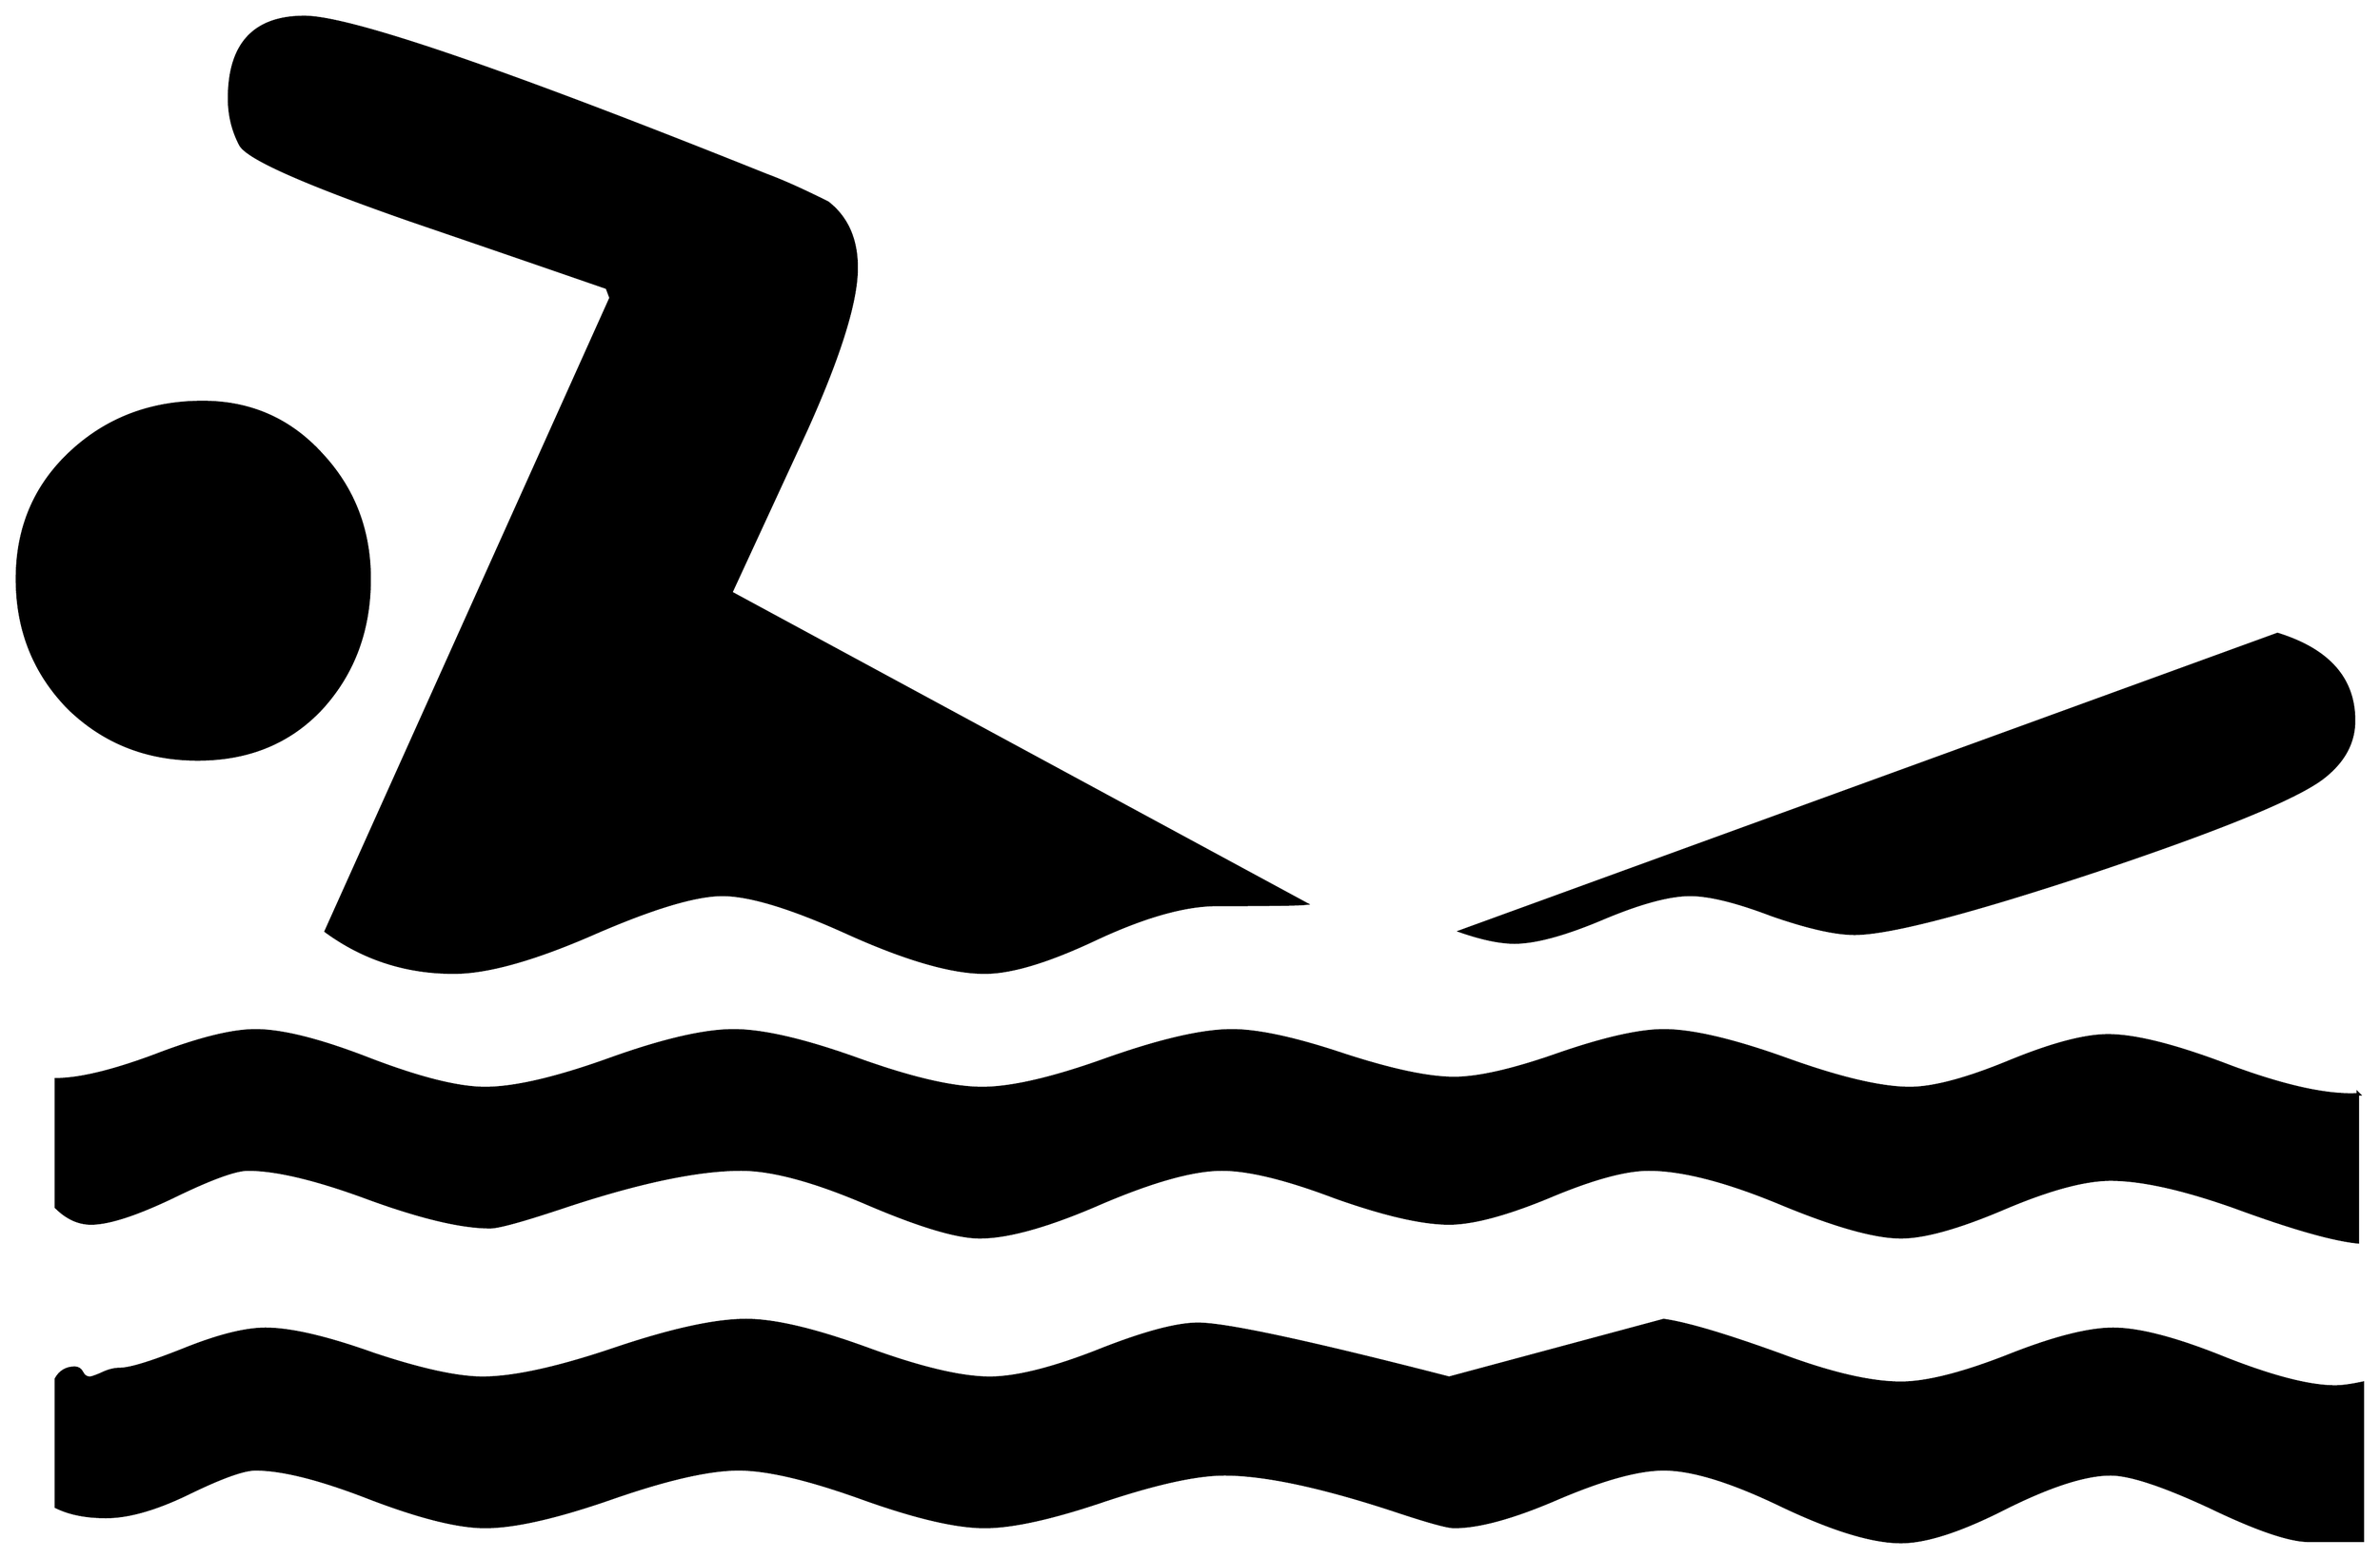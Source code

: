 


\begin{tikzpicture}[y=0.80pt, x=0.80pt, yscale=-1.0, xscale=1.0, inner sep=0pt, outer sep=0pt]
\begin{scope}[shift={(100.0,1686.0)},nonzero rule]
  \path[draw=.,fill=.,line width=1.600pt] (1893.0,-609.0) ..
    controls (1893.0,-591.667) and (1885.0,-576.667) ..
    (1869.0,-564.0) .. controls (1849.0,-548.0) and
    (1788.333,-523.0) .. (1687.0,-489.0) .. controls
    (1586.333,-455.667) and (1522.333,-439.0) .. (1495.0,-439.0) ..
    controls (1479.667,-439.0) and (1457.667,-444.0) ..
    (1429.0,-454.0) .. controls (1401.0,-464.667) and
    (1379.333,-470.0) .. (1364.0,-470.0) .. controls
    (1347.333,-470.0) and (1324.0,-463.667) .. (1294.0,-451.0) ..
    controls (1264.0,-438.333) and (1240.667,-432.0) ..
    (1224.0,-432.0) .. controls (1212.667,-432.0) and
    (1198.333,-435.0) .. (1181.0,-441.0) -- (1832.0,-678.0) ..
    controls (1872.667,-665.333) and (1893.0,-642.333) ..
    (1893.0,-609.0) -- cycle(1058.0,-463.0) .. controls
    (1053.333,-462.333) and (1029.667,-462.0) .. (987.0,-462.0) ..
    controls (961.667,-462.0) and (929.667,-453.0) .. (891.0,-435.0)
    .. controls (853.0,-417.0) and (823.333,-408.0) ..
    (802.0,-408.0) .. controls (776.0,-408.0) and (740.0,-418.333)
    .. (694.0,-439.0) .. controls (648.667,-459.667) and
    (615.0,-470.0) .. (593.0,-470.0) .. controls (571.667,-470.0)
    and (537.333,-459.667) .. (490.0,-439.0) .. controls
    (442.667,-418.333) and (405.667,-408.0) .. (379.0,-408.0) ..
    controls (341.0,-408.0) and (307.0,-419.0) .. (277.0,-441.0)
    -- (504.0,-946.0) -- (501.0,-954.0) .. controls
    (449.0,-972.0) and (396.667,-990.0) .. (344.0,-1008.0) ..
    controls (260.0,-1037.333) and (215.0,-1057.333) ..
    (209.0,-1068.0) .. controls (203.0,-1079.333) and
    (200.0,-1091.667) .. (200.0,-1105.0) .. controls
    (200.0,-1148.333) and (220.0,-1170.0) .. (260.0,-1170.0) ..
    controls (296.0,-1170.0) and (418.667,-1128.0) ..
    (628.0,-1044.0) .. controls (640.667,-1039.333) and
    (657.0,-1032.0) .. (677.0,-1022.0) .. controls
    (692.333,-1010.0) and (700.0,-992.667) .. (700.0,-970.0) ..
    controls (700.0,-943.333) and (686.667,-900.333) .. (660.0,-841.0)
    .. controls (640.0,-797.667) and (620.0,-754.333) ..
    (600.0,-711.0) -- (1058.0,-463.0) -- cycle(1897.0,-311.0) --
    (1896.0,-311.0) -- (1896.0,-193.0) .. controls
    (1876.0,-195.0) and (1843.333,-204.333) .. (1798.0,-221.0) ..
    controls (1756.667,-235.667) and (1723.667,-243.0) ..
    (1699.0,-243.0) .. controls (1678.333,-243.0) and
    (1650.0,-235.333) .. (1614.0,-220.0) .. controls
    (1578.0,-204.667) and (1550.667,-197.0) .. (1532.0,-197.0) ..
    controls (1511.333,-197.0) and (1479.333,-206.0) ..
    (1436.0,-224.0) .. controls (1392.667,-242.0) and
    (1357.667,-251.0) .. (1331.0,-251.0) .. controls
    (1312.333,-251.0) and (1285.667,-243.667) .. (1251.0,-229.0) ..
    controls (1217.0,-215.0) and (1190.667,-208.0) ..
    (1172.0,-208.0) .. controls (1150.667,-208.0) and
    (1120.333,-215.0) .. (1081.0,-229.0) .. controls
    (1042.333,-243.667) and (1012.333,-251.0) .. (991.0,-251.0) ..
    controls (968.333,-251.0) and (936.0,-242.0) .. (894.0,-224.0)
    .. controls (852.667,-206.0) and (820.667,-197.0) ..
    (798.0,-197.0) .. controls (780.0,-197.0) and (750.0,-206.0)
    .. (708.0,-224.0) .. controls (666.0,-242.0) and
    (632.667,-251.0) .. (608.0,-251.0) .. controls (573.333,-251.0)
    and (526.0,-241.0) .. (466.0,-221.0) .. controls
    (434.0,-210.333) and (414.667,-205.0) .. (408.0,-205.0) ..
    controls (385.333,-205.0) and (353.0,-212.667) .. (311.0,-228.0)
    .. controls (269.667,-243.333) and (237.667,-251.0) ..
    (215.0,-251.0) .. controls (205.0,-251.0) and (185.0,-243.667)
    .. (155.0,-229.0) .. controls (125.667,-215.0) and
    (104.0,-208.0) .. (90.0,-208.0) .. controls (80.0,-208.0)
    and (70.667,-212.333) .. (62.0,-221.0) -- (62.0,-323.0) ..
    controls (80.667,-323.0) and (107.0,-329.333) .. (141.0,-342.0)
    .. controls (175.667,-355.333) and (202.333,-362.0) ..
    (221.0,-362.0) .. controls (242.333,-362.0) and (272.667,-354.333)
    .. (312.0,-339.0) .. controls (352.0,-323.667) and
    (382.667,-316.0) .. (404.0,-316.0) .. controls (427.333,-316.0)
    and (460.333,-323.667) .. (503.0,-339.0) .. controls
    (545.667,-354.333) and (578.667,-362.0) .. (602.0,-362.0) ..
    controls (625.333,-362.0) and (658.333,-354.333) .. (701.0,-339.0)
    .. controls (743.667,-323.667) and (776.667,-316.0) ..
    (800.0,-316.0) .. controls (823.333,-316.0) and (856.333,-323.667)
    .. (899.0,-339.0) .. controls (942.333,-354.333) and
    (975.667,-362.0) .. (999.0,-362.0) .. controls (1019.667,-362.0)
    and (1049.0,-355.667) .. (1087.0,-343.0) .. controls
    (1125.667,-330.333) and (1155.333,-324.0) .. (1176.0,-324.0) ..
    controls (1195.333,-324.0) and (1223.0,-330.333) ..
    (1259.0,-343.0) .. controls (1295.667,-355.667) and
    (1323.667,-362.0) .. (1343.0,-362.0) .. controls
    (1365.667,-362.0) and (1398.333,-354.333) .. (1441.0,-339.0) ..
    controls (1483.667,-323.667) and (1516.333,-316.0) ..
    (1539.0,-316.0) .. controls (1557.667,-316.0) and
    (1584.0,-323.0) .. (1618.0,-337.0) .. controls
    (1652.0,-351.0) and (1678.333,-358.0) .. (1697.0,-358.0) ..
    controls (1719.0,-358.0) and (1751.667,-349.667) ..
    (1795.0,-333.0) .. controls (1838.333,-317.0) and
    (1872.0,-309.667) .. (1896.0,-311.0) -- (1896.0,-312.0) --
    (1897.0,-311.0) -- cycle(1900.0,45.0) -- (1857.0,45.0) ..
    controls (1841.667,45.0) and (1815.333,36.0) .. (1778.0,18.0) ..
    controls (1740.667,0.667) and (1714.333,-8.0) .. (1699.0,-8.0) ..
    controls (1679.0,-8.0) and (1651.0,1.0) .. (1615.0,19.0) ..
    controls (1579.667,37.0) and (1552.0,46.0) .. (1532.0,46.0) ..
    controls (1509.333,46.0) and (1477.667,36.333) .. (1437.0,17.0) ..
    controls (1397.0,-2.333) and (1365.667,-12.0) .. (1343.0,-12.0)
    .. controls (1323.0,-12.0) and (1295.0,-4.333) ..
    (1259.0,11.0) .. controls (1223.667,26.333) and (1196.0,34.0) ..
    (1176.0,34.0) .. controls (1170.667,34.0) and (1155.0,29.667) ..
    (1129.0,21.0) .. controls (1070.333,1.667) and (1025.0,-8.0) ..
    (993.0,-8.0) .. controls (971.0,-8.0) and (939.0,-1.0) ..
    (897.0,13.0) .. controls (855.667,27.0) and (824.0,34.0) ..
    (802.0,34.0) .. controls (779.333,34.0) and (746.667,26.333) ..
    (704.0,11.0) .. controls (661.333,-4.333) and (628.667,-12.0) ..
    (606.0,-12.0) .. controls (582.667,-12.0) and (549.0,-4.333) ..
    (505.0,11.0) .. controls (461.0,26.333) and (427.333,34.0) ..
    (404.0,34.0) .. controls (382.667,34.0) and (352.0,26.333) ..
    (312.0,11.0) .. controls (272.667,-4.333) and (242.333,-12.0) ..
    (221.0,-12.0) .. controls (211.667,-12.0) and (194.0,-5.667) ..
    (168.0,7.0) .. controls (142.0,19.667) and (120.0,26.0) ..
    (102.0,26.0) .. controls (86.0,26.0) and (72.667,23.333) ..
    (62.0,18.0) -- (62.0,-84.0) .. controls (65.333,-90.0) and
    (70.333,-93.0) .. (77.0,-93.0) .. controls (79.667,-93.0) and
    (81.667,-91.667) .. (83.0,-89.0) .. controls (84.333,-86.333) and
    (86.333,-85.0) .. (89.0,-85.0) .. controls (90.333,-85.0) and
    (93.333,-86.0) .. (98.0,-88.0) .. controls (103.333,-90.667) and
    (108.333,-92.0) .. (113.0,-92.0) .. controls (121.0,-92.0) and
    (138.333,-97.333) .. (165.0,-108.0) .. controls (191.667,-118.667)
    and (213.0,-124.0) .. (229.0,-124.0) .. controls
    (249.0,-124.0) and (277.667,-117.333) .. (315.0,-104.0) ..
    controls (353.0,-91.333) and (382.0,-85.0) .. (402.0,-85.0) ..
    controls (426.667,-85.0) and (461.667,-92.667) .. (507.0,-108.0)
    .. controls (552.333,-123.333) and (587.333,-131.0) ..
    (612.0,-131.0) .. controls (634.667,-131.0) and (667.0,-123.333)
    .. (709.0,-108.0) .. controls (751.0,-92.667) and
    (783.333,-85.0) .. (806.0,-85.0) .. controls (826.667,-85.0) and
    (855.0,-92.0) .. (891.0,-106.0) .. controls (927.667,-120.667)
    and (954.667,-128.0) .. (972.0,-128.0) .. controls
    (994.0,-128.0) and (1060.667,-113.667) .. (1172.0,-85.0) --
    (1343.0,-131.0) .. controls (1361.667,-128.333) and
    (1393.0,-119.0) .. (1437.0,-103.0) .. controls
    (1476.333,-88.333) and (1508.0,-81.0) .. (1532.0,-81.0) ..
    controls (1552.0,-81.0) and (1580.0,-88.0) ..
    (1616.0,-102.0) .. controls (1652.667,-116.667) and
    (1681.0,-124.0) .. (1701.0,-124.0) .. controls
    (1721.667,-124.0) and (1751.0,-116.333) .. (1789.0,-101.0) ..
    controls (1827.667,-85.667) and (1857.333,-78.0) .. (1878.0,-78.0)
    .. controls (1883.333,-78.0) and (1890.667,-79.0) ..
    (1900.0,-81.0) -- (1900.0,45.0) -- cycle(312.0,-722.0) ..
    controls (312.0,-681.333) and (299.333,-647.0) .. (274.0,-619.0)
    .. controls (248.667,-591.667) and (215.667,-578.0) ..
    (175.0,-578.0) .. controls (134.333,-578.0) and (100.0,-591.667)
    .. (72.0,-619.0) .. controls (44.667,-647.0) and (31.0,-681.333)
    .. (31.0,-722.0) .. controls (31.0,-762.667) and (45.333,-796.333)
    .. (74.0,-823.0) .. controls (102.667,-849.667) and
    (137.667,-863.0) .. (179.0,-863.0) .. controls (217.0,-863.0)
    and (248.667,-849.0) .. (274.0,-821.0) .. controls
    (299.333,-793.667) and (312.0,-760.667) .. (312.0,-722.0) --
    cycle;
\end{scope}

\end{tikzpicture}

